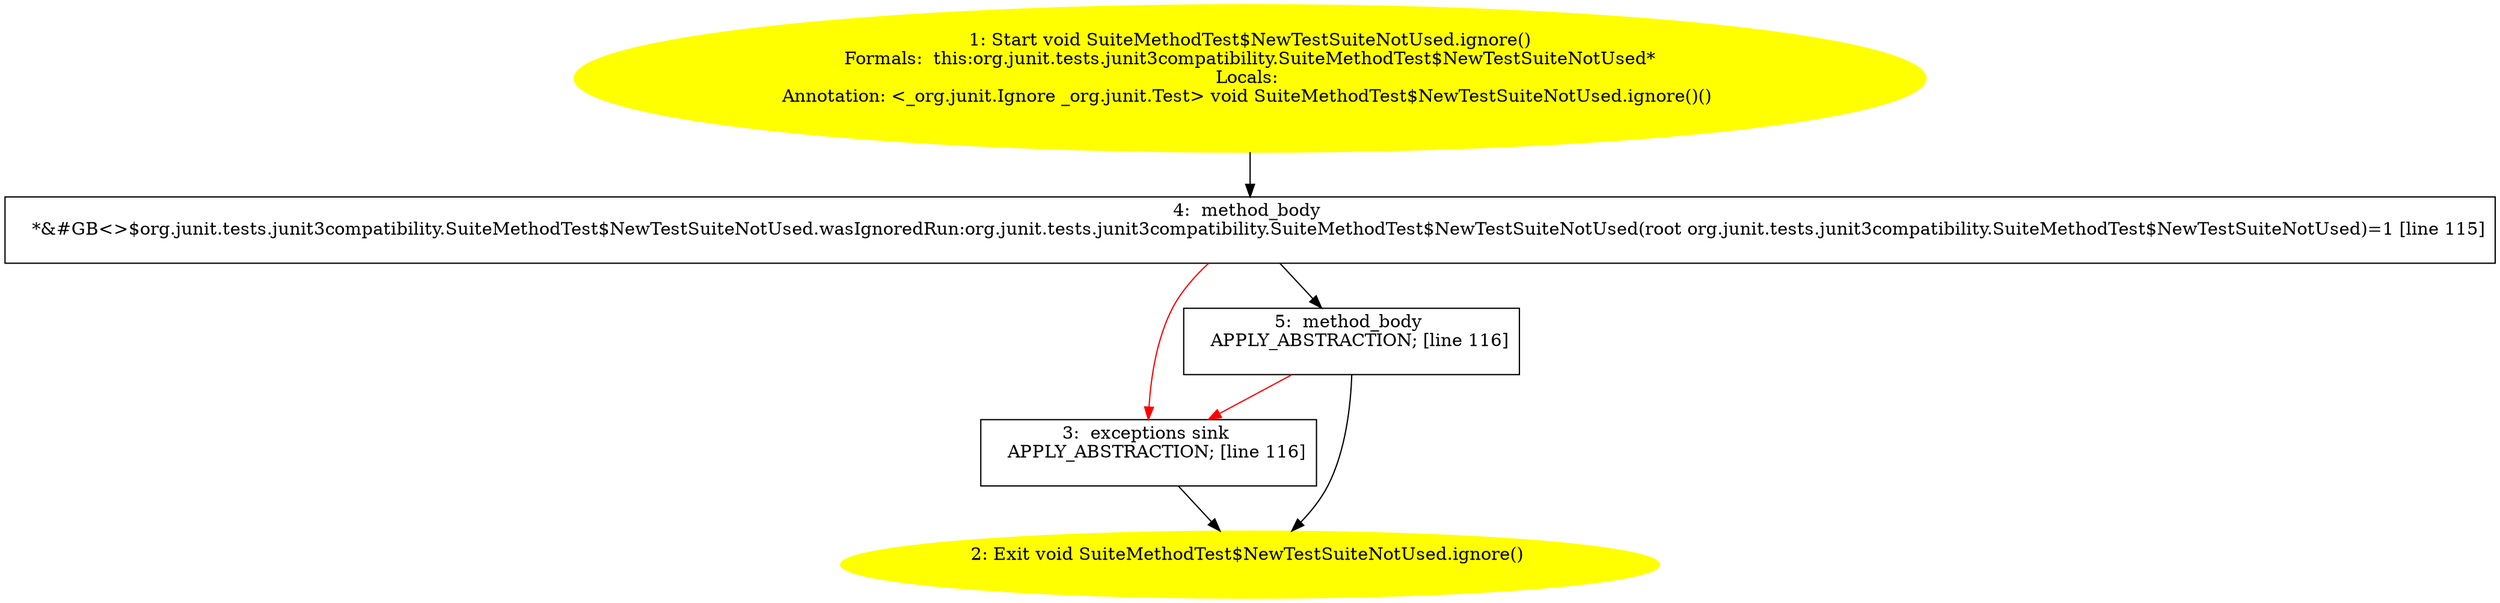 /* @generated */
digraph cfg {
"org.junit.tests.junit3compatibility.SuiteMethodTest$NewTestSuiteNotUsed.ignore():void.afdfc35c3223814ba6aa2bbeeb4537dd_1" [label="1: Start void SuiteMethodTest$NewTestSuiteNotUsed.ignore()\nFormals:  this:org.junit.tests.junit3compatibility.SuiteMethodTest$NewTestSuiteNotUsed*\nLocals: \nAnnotation: <_org.junit.Ignore _org.junit.Test> void SuiteMethodTest$NewTestSuiteNotUsed.ignore()() \n  " color=yellow style=filled]
	

	 "org.junit.tests.junit3compatibility.SuiteMethodTest$NewTestSuiteNotUsed.ignore():void.afdfc35c3223814ba6aa2bbeeb4537dd_1" -> "org.junit.tests.junit3compatibility.SuiteMethodTest$NewTestSuiteNotUsed.ignore():void.afdfc35c3223814ba6aa2bbeeb4537dd_4" ;
"org.junit.tests.junit3compatibility.SuiteMethodTest$NewTestSuiteNotUsed.ignore():void.afdfc35c3223814ba6aa2bbeeb4537dd_2" [label="2: Exit void SuiteMethodTest$NewTestSuiteNotUsed.ignore() \n  " color=yellow style=filled]
	

"org.junit.tests.junit3compatibility.SuiteMethodTest$NewTestSuiteNotUsed.ignore():void.afdfc35c3223814ba6aa2bbeeb4537dd_3" [label="3:  exceptions sink \n   APPLY_ABSTRACTION; [line 116]\n " shape="box"]
	

	 "org.junit.tests.junit3compatibility.SuiteMethodTest$NewTestSuiteNotUsed.ignore():void.afdfc35c3223814ba6aa2bbeeb4537dd_3" -> "org.junit.tests.junit3compatibility.SuiteMethodTest$NewTestSuiteNotUsed.ignore():void.afdfc35c3223814ba6aa2bbeeb4537dd_2" ;
"org.junit.tests.junit3compatibility.SuiteMethodTest$NewTestSuiteNotUsed.ignore():void.afdfc35c3223814ba6aa2bbeeb4537dd_4" [label="4:  method_body \n   *&#GB<>$org.junit.tests.junit3compatibility.SuiteMethodTest$NewTestSuiteNotUsed.wasIgnoredRun:org.junit.tests.junit3compatibility.SuiteMethodTest$NewTestSuiteNotUsed(root org.junit.tests.junit3compatibility.SuiteMethodTest$NewTestSuiteNotUsed)=1 [line 115]\n " shape="box"]
	

	 "org.junit.tests.junit3compatibility.SuiteMethodTest$NewTestSuiteNotUsed.ignore():void.afdfc35c3223814ba6aa2bbeeb4537dd_4" -> "org.junit.tests.junit3compatibility.SuiteMethodTest$NewTestSuiteNotUsed.ignore():void.afdfc35c3223814ba6aa2bbeeb4537dd_5" ;
	 "org.junit.tests.junit3compatibility.SuiteMethodTest$NewTestSuiteNotUsed.ignore():void.afdfc35c3223814ba6aa2bbeeb4537dd_4" -> "org.junit.tests.junit3compatibility.SuiteMethodTest$NewTestSuiteNotUsed.ignore():void.afdfc35c3223814ba6aa2bbeeb4537dd_3" [color="red" ];
"org.junit.tests.junit3compatibility.SuiteMethodTest$NewTestSuiteNotUsed.ignore():void.afdfc35c3223814ba6aa2bbeeb4537dd_5" [label="5:  method_body \n   APPLY_ABSTRACTION; [line 116]\n " shape="box"]
	

	 "org.junit.tests.junit3compatibility.SuiteMethodTest$NewTestSuiteNotUsed.ignore():void.afdfc35c3223814ba6aa2bbeeb4537dd_5" -> "org.junit.tests.junit3compatibility.SuiteMethodTest$NewTestSuiteNotUsed.ignore():void.afdfc35c3223814ba6aa2bbeeb4537dd_2" ;
	 "org.junit.tests.junit3compatibility.SuiteMethodTest$NewTestSuiteNotUsed.ignore():void.afdfc35c3223814ba6aa2bbeeb4537dd_5" -> "org.junit.tests.junit3compatibility.SuiteMethodTest$NewTestSuiteNotUsed.ignore():void.afdfc35c3223814ba6aa2bbeeb4537dd_3" [color="red" ];
}
